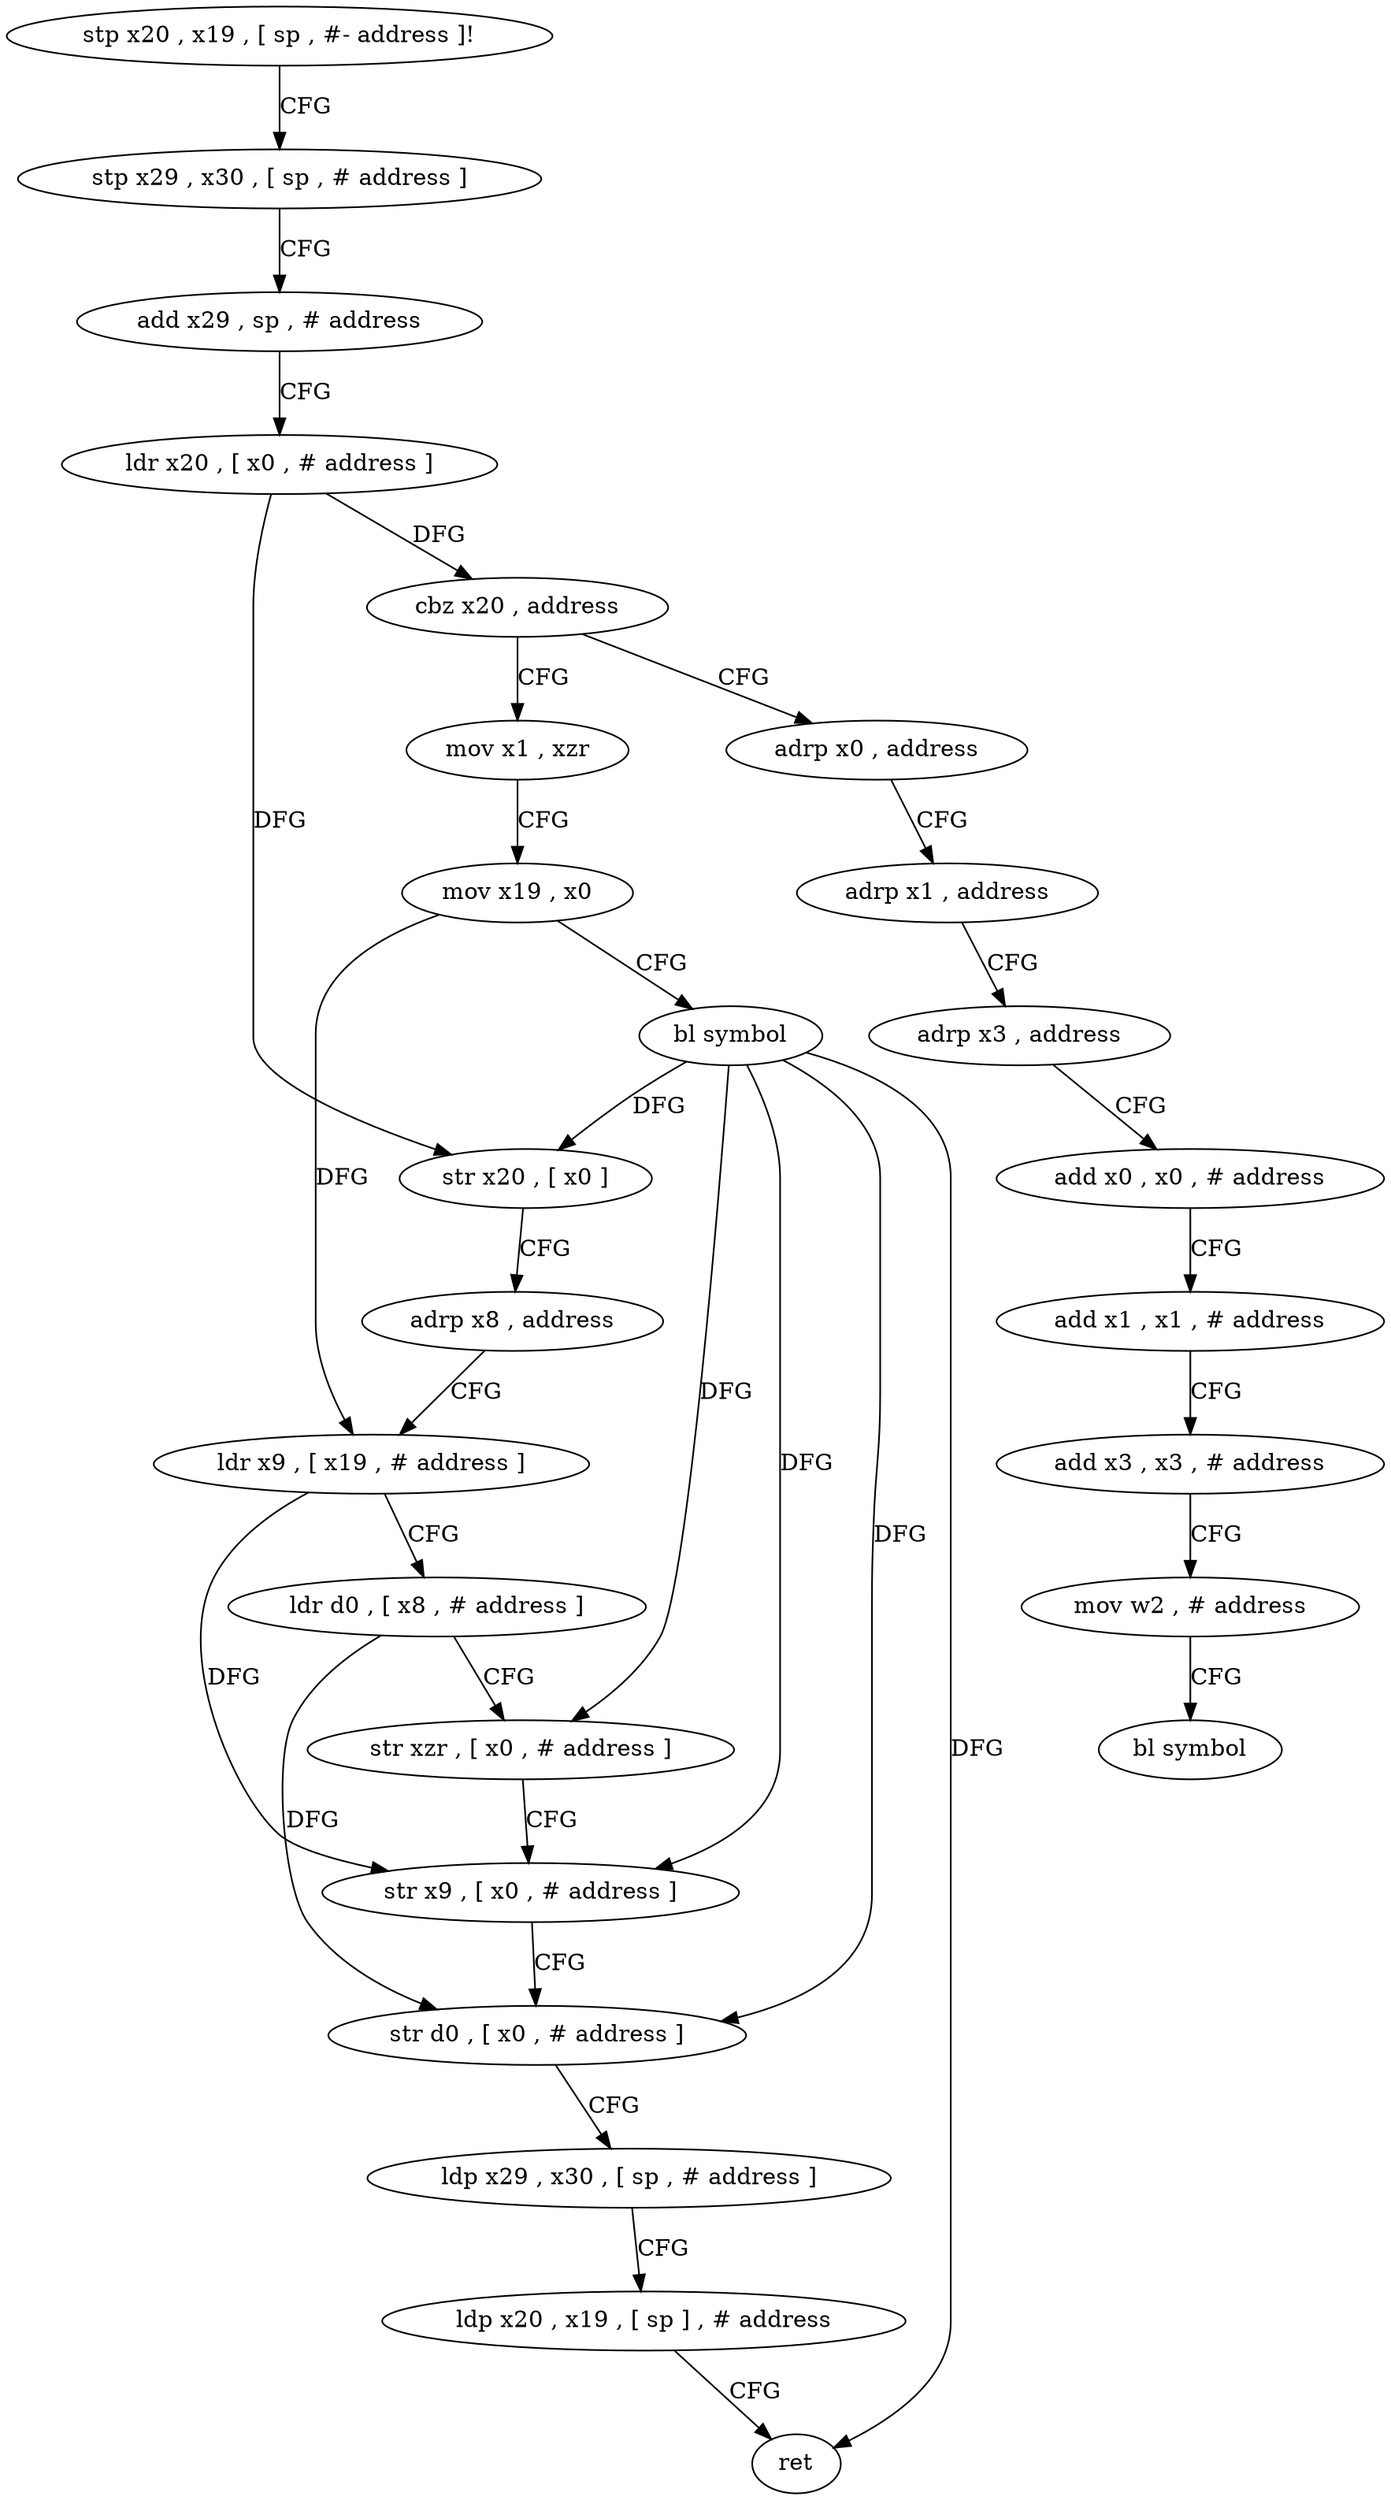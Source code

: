 digraph "func" {
"4229032" [label = "stp x20 , x19 , [ sp , #- address ]!" ]
"4229036" [label = "stp x29 , x30 , [ sp , # address ]" ]
"4229040" [label = "add x29 , sp , # address" ]
"4229044" [label = "ldr x20 , [ x0 , # address ]" ]
"4229048" [label = "cbz x20 , address" ]
"4229104" [label = "adrp x0 , address" ]
"4229052" [label = "mov x1 , xzr" ]
"4229108" [label = "adrp x1 , address" ]
"4229112" [label = "adrp x3 , address" ]
"4229116" [label = "add x0 , x0 , # address" ]
"4229120" [label = "add x1 , x1 , # address" ]
"4229124" [label = "add x3 , x3 , # address" ]
"4229128" [label = "mov w2 , # address" ]
"4229132" [label = "bl symbol" ]
"4229056" [label = "mov x19 , x0" ]
"4229060" [label = "bl symbol" ]
"4229064" [label = "str x20 , [ x0 ]" ]
"4229068" [label = "adrp x8 , address" ]
"4229072" [label = "ldr x9 , [ x19 , # address ]" ]
"4229076" [label = "ldr d0 , [ x8 , # address ]" ]
"4229080" [label = "str xzr , [ x0 , # address ]" ]
"4229084" [label = "str x9 , [ x0 , # address ]" ]
"4229088" [label = "str d0 , [ x0 , # address ]" ]
"4229092" [label = "ldp x29 , x30 , [ sp , # address ]" ]
"4229096" [label = "ldp x20 , x19 , [ sp ] , # address" ]
"4229100" [label = "ret" ]
"4229032" -> "4229036" [ label = "CFG" ]
"4229036" -> "4229040" [ label = "CFG" ]
"4229040" -> "4229044" [ label = "CFG" ]
"4229044" -> "4229048" [ label = "DFG" ]
"4229044" -> "4229064" [ label = "DFG" ]
"4229048" -> "4229104" [ label = "CFG" ]
"4229048" -> "4229052" [ label = "CFG" ]
"4229104" -> "4229108" [ label = "CFG" ]
"4229052" -> "4229056" [ label = "CFG" ]
"4229108" -> "4229112" [ label = "CFG" ]
"4229112" -> "4229116" [ label = "CFG" ]
"4229116" -> "4229120" [ label = "CFG" ]
"4229120" -> "4229124" [ label = "CFG" ]
"4229124" -> "4229128" [ label = "CFG" ]
"4229128" -> "4229132" [ label = "CFG" ]
"4229056" -> "4229060" [ label = "CFG" ]
"4229056" -> "4229072" [ label = "DFG" ]
"4229060" -> "4229064" [ label = "DFG" ]
"4229060" -> "4229080" [ label = "DFG" ]
"4229060" -> "4229084" [ label = "DFG" ]
"4229060" -> "4229088" [ label = "DFG" ]
"4229060" -> "4229100" [ label = "DFG" ]
"4229064" -> "4229068" [ label = "CFG" ]
"4229068" -> "4229072" [ label = "CFG" ]
"4229072" -> "4229076" [ label = "CFG" ]
"4229072" -> "4229084" [ label = "DFG" ]
"4229076" -> "4229080" [ label = "CFG" ]
"4229076" -> "4229088" [ label = "DFG" ]
"4229080" -> "4229084" [ label = "CFG" ]
"4229084" -> "4229088" [ label = "CFG" ]
"4229088" -> "4229092" [ label = "CFG" ]
"4229092" -> "4229096" [ label = "CFG" ]
"4229096" -> "4229100" [ label = "CFG" ]
}
